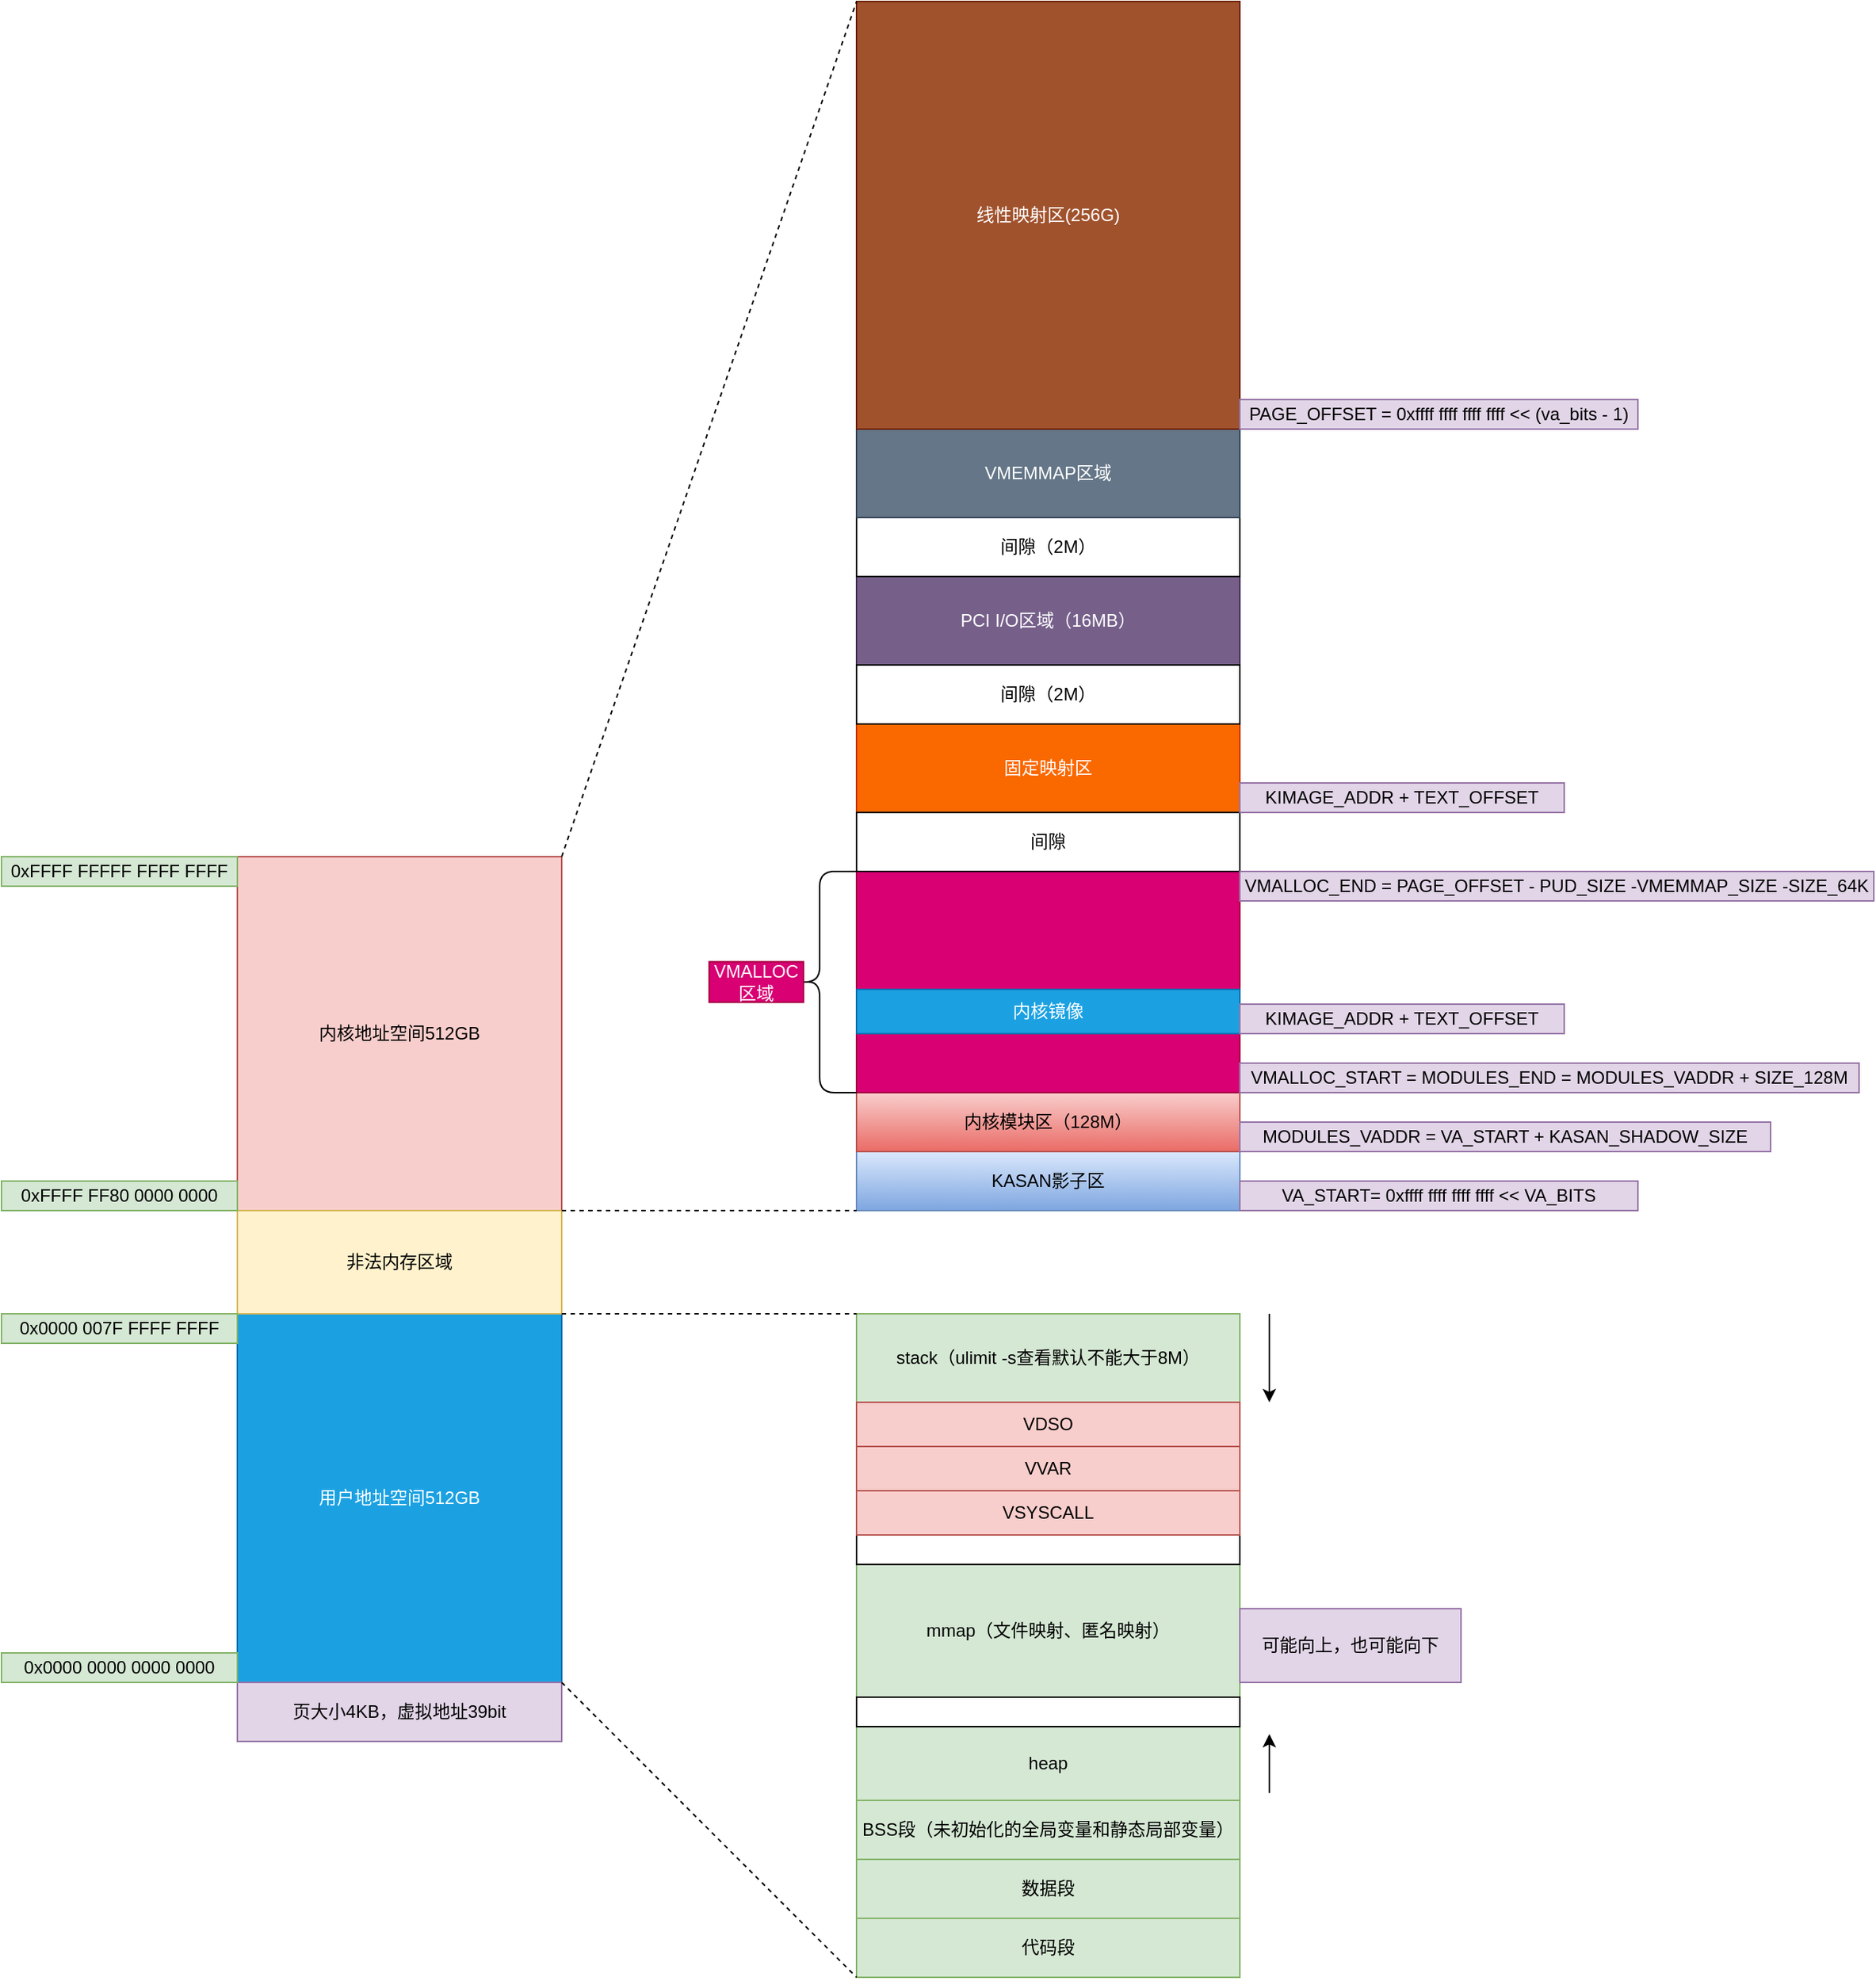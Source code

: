 <mxfile version="13.2.4" type="device"><diagram id="DO2iDvtEfvipJyE2oacH" name="arm64进程地址空间"><mxGraphModel dx="1731" dy="1972" grid="1" gridSize="10" guides="1" tooltips="1" connect="1" arrows="1" fold="1" page="1" pageScale="1" pageWidth="827" pageHeight="1169" math="0" shadow="0"><root><mxCell id="0"/><mxCell id="1" parent="0"/><mxCell id="VJfeOtRr0cRBtQSpoyic-1" value="代码段" style="rounded=0;whiteSpace=wrap;html=1;fillColor=#d5e8d4;strokeColor=#82b366;" vertex="1" parent="1"><mxGeometry x="460" y="720" width="260" height="40" as="geometry"/></mxCell><mxCell id="VJfeOtRr0cRBtQSpoyic-2" value="数据段" style="rounded=0;whiteSpace=wrap;html=1;fillColor=#d5e8d4;strokeColor=#82b366;" vertex="1" parent="1"><mxGeometry x="460" y="680" width="260" height="40" as="geometry"/></mxCell><mxCell id="VJfeOtRr0cRBtQSpoyic-3" value="BSS段（未初始化的全局变量和静态局部变量）" style="rounded=0;whiteSpace=wrap;html=1;fillColor=#d5e8d4;strokeColor=#82b366;" vertex="1" parent="1"><mxGeometry x="460" y="640" width="260" height="40" as="geometry"/></mxCell><mxCell id="VJfeOtRr0cRBtQSpoyic-5" value="heap" style="rounded=0;whiteSpace=wrap;html=1;fillColor=#d5e8d4;strokeColor=#82b366;" vertex="1" parent="1"><mxGeometry x="460" y="590" width="260" height="50" as="geometry"/></mxCell><mxCell id="VJfeOtRr0cRBtQSpoyic-6" value="内核地址空间512GB" style="rounded=0;whiteSpace=wrap;html=1;fillColor=#f8cecc;strokeColor=#b85450;" vertex="1" parent="1"><mxGeometry x="40" width="220" height="240" as="geometry"/></mxCell><mxCell id="VJfeOtRr0cRBtQSpoyic-7" value="用户地址空间512GB" style="rounded=0;whiteSpace=wrap;html=1;fillColor=#1ba1e2;strokeColor=#006EAF;fontColor=#ffffff;" vertex="1" parent="1"><mxGeometry x="40" y="310" width="220" height="250" as="geometry"/></mxCell><mxCell id="VJfeOtRr0cRBtQSpoyic-8" value="页大小4KB，虚拟地址39bit" style="text;html=1;strokeColor=#9673a6;fillColor=#e1d5e7;align=center;verticalAlign=middle;whiteSpace=wrap;rounded=0;" vertex="1" parent="1"><mxGeometry x="40" y="560" width="220" height="40" as="geometry"/></mxCell><mxCell id="VJfeOtRr0cRBtQSpoyic-9" value="非法内存区域" style="rounded=0;whiteSpace=wrap;html=1;fillColor=#fff2cc;strokeColor=#d6b656;" vertex="1" parent="1"><mxGeometry x="40" y="240" width="220" height="70" as="geometry"/></mxCell><mxCell id="VJfeOtRr0cRBtQSpoyic-10" value="0x0000 0000 0000 0000" style="text;html=1;strokeColor=#82b366;fillColor=#d5e8d4;align=center;verticalAlign=middle;whiteSpace=wrap;rounded=0;" vertex="1" parent="1"><mxGeometry x="-120" y="540" width="160" height="20" as="geometry"/></mxCell><mxCell id="VJfeOtRr0cRBtQSpoyic-11" value="0x0000 007F FFFF FFFF" style="text;html=1;strokeColor=#82b366;fillColor=#d5e8d4;align=center;verticalAlign=middle;whiteSpace=wrap;rounded=0;" vertex="1" parent="1"><mxGeometry x="-120" y="310" width="160" height="20" as="geometry"/></mxCell><mxCell id="VJfeOtRr0cRBtQSpoyic-12" value="0xFFFF FFFFF FFFF FFFF" style="text;html=1;strokeColor=#82b366;fillColor=#d5e8d4;align=center;verticalAlign=middle;whiteSpace=wrap;rounded=0;" vertex="1" parent="1"><mxGeometry x="-120" width="160" height="20" as="geometry"/></mxCell><mxCell id="VJfeOtRr0cRBtQSpoyic-13" value="0xFFFF FF80 0000 0000" style="text;html=1;strokeColor=#82b366;fillColor=#d5e8d4;align=center;verticalAlign=middle;whiteSpace=wrap;rounded=0;" vertex="1" parent="1"><mxGeometry x="-120" y="220" width="160" height="20" as="geometry"/></mxCell><mxCell id="VJfeOtRr0cRBtQSpoyic-14" value="stack（ulimit -s查看默认不能大于8M）" style="rounded=0;whiteSpace=wrap;html=1;fillColor=#d5e8d4;strokeColor=#82b366;" vertex="1" parent="1"><mxGeometry x="460" y="310" width="260" height="60" as="geometry"/></mxCell><mxCell id="VJfeOtRr0cRBtQSpoyic-15" value="mmap（文件映射、匿名映射）" style="rounded=0;whiteSpace=wrap;html=1;fillColor=#d5e8d4;strokeColor=#82b366;" vertex="1" parent="1"><mxGeometry x="460" y="480" width="260" height="90" as="geometry"/></mxCell><mxCell id="VJfeOtRr0cRBtQSpoyic-16" value="" style="rounded=0;whiteSpace=wrap;html=1;" vertex="1" parent="1"><mxGeometry x="460" y="460" width="260" height="20" as="geometry"/></mxCell><mxCell id="VJfeOtRr0cRBtQSpoyic-17" value="" style="rounded=0;whiteSpace=wrap;html=1;" vertex="1" parent="1"><mxGeometry x="460" y="570" width="260" height="20" as="geometry"/></mxCell><mxCell id="VJfeOtRr0cRBtQSpoyic-18" value="" style="endArrow=none;dashed=1;html=1;exitX=1;exitY=0;exitDx=0;exitDy=0;entryX=0;entryY=0;entryDx=0;entryDy=0;" edge="1" parent="1" source="VJfeOtRr0cRBtQSpoyic-7" target="VJfeOtRr0cRBtQSpoyic-14"><mxGeometry width="50" height="50" relative="1" as="geometry"><mxPoint x="360" y="340" as="sourcePoint"/><mxPoint x="400.0" y="50" as="targetPoint"/><Array as="points"><mxPoint x="360" y="310"/></Array></mxGeometry></mxCell><mxCell id="VJfeOtRr0cRBtQSpoyic-19" value="" style="endArrow=none;dashed=1;html=1;entryX=0;entryY=1;entryDx=0;entryDy=0;exitX=1;exitY=0;exitDx=0;exitDy=0;" edge="1" parent="1" source="VJfeOtRr0cRBtQSpoyic-8" target="VJfeOtRr0cRBtQSpoyic-1"><mxGeometry width="50" height="50" relative="1" as="geometry"><mxPoint x="260" y="610" as="sourcePoint"/><mxPoint x="310" y="560" as="targetPoint"/></mxGeometry></mxCell><mxCell id="VJfeOtRr0cRBtQSpoyic-20" value="" style="endArrow=classic;html=1;" edge="1" parent="1"><mxGeometry width="50" height="50" relative="1" as="geometry"><mxPoint x="740" y="310" as="sourcePoint"/><mxPoint x="740" y="370" as="targetPoint"/></mxGeometry></mxCell><mxCell id="VJfeOtRr0cRBtQSpoyic-21" value="" style="endArrow=classic;html=1;" edge="1" parent="1"><mxGeometry width="50" height="50" relative="1" as="geometry"><mxPoint x="740" y="635" as="sourcePoint"/><mxPoint x="740" y="595" as="targetPoint"/></mxGeometry></mxCell><mxCell id="VJfeOtRr0cRBtQSpoyic-23" value="VVAR" style="rounded=0;whiteSpace=wrap;html=1;fillColor=#f8cecc;strokeColor=#b85450;" vertex="1" parent="1"><mxGeometry x="460" y="400" width="260" height="30" as="geometry"/></mxCell><mxCell id="VJfeOtRr0cRBtQSpoyic-24" value="VDSO" style="rounded=0;whiteSpace=wrap;html=1;fillColor=#f8cecc;strokeColor=#b85450;" vertex="1" parent="1"><mxGeometry x="460" y="370" width="260" height="30" as="geometry"/></mxCell><mxCell id="VJfeOtRr0cRBtQSpoyic-25" value="VSYSCALL" style="rounded=0;whiteSpace=wrap;html=1;fillColor=#f8cecc;strokeColor=#b85450;" vertex="1" parent="1"><mxGeometry x="460" y="430" width="260" height="30" as="geometry"/></mxCell><mxCell id="VJfeOtRr0cRBtQSpoyic-26" value="可能向上，也可能向下" style="text;html=1;strokeColor=#9673a6;fillColor=#e1d5e7;align=center;verticalAlign=middle;whiteSpace=wrap;rounded=0;" vertex="1" parent="1"><mxGeometry x="720" y="510" width="150" height="50" as="geometry"/></mxCell><mxCell id="VJfeOtRr0cRBtQSpoyic-27" value="KASAN影子区" style="rounded=0;whiteSpace=wrap;html=1;fillColor=#dae8fc;strokeColor=#6c8ebf;gradientColor=#7ea6e0;" vertex="1" parent="1"><mxGeometry x="460" y="200" width="260" height="40" as="geometry"/></mxCell><mxCell id="VJfeOtRr0cRBtQSpoyic-28" value="" style="endArrow=none;dashed=1;html=1;entryX=0;entryY=1;entryDx=0;entryDy=0;exitX=1;exitY=0;exitDx=0;exitDy=0;" edge="1" parent="1" source="VJfeOtRr0cRBtQSpoyic-9" target="VJfeOtRr0cRBtQSpoyic-27"><mxGeometry width="50" height="50" relative="1" as="geometry"><mxPoint x="280" y="270" as="sourcePoint"/><mxPoint x="330" y="220" as="targetPoint"/></mxGeometry></mxCell><mxCell id="VJfeOtRr0cRBtQSpoyic-29" value="VA_START= 0xffff ffff ffff ffff &amp;lt;&amp;lt; VA_BITS" style="text;html=1;strokeColor=#9673a6;fillColor=#e1d5e7;align=center;verticalAlign=middle;whiteSpace=wrap;rounded=0;" vertex="1" parent="1"><mxGeometry x="720" y="220" width="270" height="20" as="geometry"/></mxCell><mxCell id="VJfeOtRr0cRBtQSpoyic-30" value="内核模块区（128M）" style="rounded=0;whiteSpace=wrap;html=1;fillColor=#f8cecc;strokeColor=#b85450;gradientColor=#ea6b66;" vertex="1" parent="1"><mxGeometry x="460" y="160" width="260" height="40" as="geometry"/></mxCell><mxCell id="VJfeOtRr0cRBtQSpoyic-31" value="MODULES_VADDR = VA_START + KASAN_SHADOW_SIZE" style="text;html=1;strokeColor=#9673a6;fillColor=#e1d5e7;align=center;verticalAlign=middle;whiteSpace=wrap;rounded=0;" vertex="1" parent="1"><mxGeometry x="720" y="180" width="360" height="20" as="geometry"/></mxCell><mxCell id="VJfeOtRr0cRBtQSpoyic-32" value="" style="rounded=0;whiteSpace=wrap;html=1;fillColor=#d80073;strokeColor=#A50040;fontColor=#ffffff;" vertex="1" parent="1"><mxGeometry x="460" y="10" width="260" height="150" as="geometry"/></mxCell><mxCell id="VJfeOtRr0cRBtQSpoyic-33" value="VMALLOC_START = MODULES_END = MODULES_VADDR + SIZE_128M" style="text;html=1;strokeColor=#9673a6;fillColor=#e1d5e7;align=center;verticalAlign=middle;whiteSpace=wrap;rounded=0;" vertex="1" parent="1"><mxGeometry x="720" y="140" width="420" height="20" as="geometry"/></mxCell><mxCell id="VJfeOtRr0cRBtQSpoyic-34" value="&lt;span&gt;内核镜像&lt;/span&gt;" style="rounded=0;whiteSpace=wrap;html=1;fillColor=#1ba1e2;strokeColor=#006EAF;fontColor=#ffffff;" vertex="1" parent="1"><mxGeometry x="460" y="90" width="260" height="30" as="geometry"/></mxCell><mxCell id="VJfeOtRr0cRBtQSpoyic-37" value="KIMAGE_ADDR + TEXT_OFFSET" style="text;html=1;strokeColor=#9673a6;fillColor=#e1d5e7;align=center;verticalAlign=middle;whiteSpace=wrap;rounded=0;" vertex="1" parent="1"><mxGeometry x="720" y="100" width="220" height="20" as="geometry"/></mxCell><mxCell id="VJfeOtRr0cRBtQSpoyic-38" value="" style="shape=curlyBracket;whiteSpace=wrap;html=1;rounded=1;" vertex="1" parent="1"><mxGeometry x="410" y="10" width="50" height="150" as="geometry"/></mxCell><mxCell id="VJfeOtRr0cRBtQSpoyic-39" value="VMALLOC&lt;br&gt;区域" style="text;html=1;strokeColor=#A50040;fillColor=#d80073;align=center;verticalAlign=middle;whiteSpace=wrap;rounded=0;fontColor=#ffffff;" vertex="1" parent="1"><mxGeometry x="360" y="71.25" width="64" height="27.5" as="geometry"/></mxCell><mxCell id="VJfeOtRr0cRBtQSpoyic-40" value="固定映射区" style="rounded=0;whiteSpace=wrap;html=1;fillColor=#fa6800;strokeColor=#C73500;fontColor=#ffffff;" vertex="1" parent="1"><mxGeometry x="460" y="-90" width="260" height="60" as="geometry"/></mxCell><mxCell id="VJfeOtRr0cRBtQSpoyic-41" value="间隙" style="rounded=0;whiteSpace=wrap;html=1;" vertex="1" parent="1"><mxGeometry x="460" y="-30" width="260" height="40" as="geometry"/></mxCell><mxCell id="VJfeOtRr0cRBtQSpoyic-42" value="VMALLOC_END = PAGE_OFFSET - PUD_SIZE -VMEMMAP_SIZE -SIZE_64K" style="text;html=1;strokeColor=#9673a6;fillColor=#e1d5e7;align=center;verticalAlign=middle;whiteSpace=wrap;rounded=0;" vertex="1" parent="1"><mxGeometry x="720" y="10" width="430" height="20" as="geometry"/></mxCell><mxCell id="VJfeOtRr0cRBtQSpoyic-43" value="KIMAGE_ADDR + TEXT_OFFSET" style="text;html=1;strokeColor=#9673a6;fillColor=#e1d5e7;align=center;verticalAlign=middle;whiteSpace=wrap;rounded=0;" vertex="1" parent="1"><mxGeometry x="720" y="-50" width="220" height="20" as="geometry"/></mxCell><mxCell id="VJfeOtRr0cRBtQSpoyic-44" value="PCI I/O区域（16MB）" style="rounded=0;whiteSpace=wrap;html=1;fillColor=#76608a;strokeColor=#432D57;fontColor=#ffffff;" vertex="1" parent="1"><mxGeometry x="460" y="-190" width="260" height="60" as="geometry"/></mxCell><mxCell id="VJfeOtRr0cRBtQSpoyic-45" value="间隙（2M）" style="rounded=0;whiteSpace=wrap;html=1;" vertex="1" parent="1"><mxGeometry x="460" y="-130" width="260" height="40" as="geometry"/></mxCell><mxCell id="VJfeOtRr0cRBtQSpoyic-46" value="间隙（2M）" style="rounded=0;whiteSpace=wrap;html=1;" vertex="1" parent="1"><mxGeometry x="460" y="-230" width="260" height="40" as="geometry"/></mxCell><mxCell id="VJfeOtRr0cRBtQSpoyic-47" value="VMEMMAP区域" style="rounded=0;whiteSpace=wrap;html=1;fillColor=#647687;strokeColor=#314354;fontColor=#ffffff;" vertex="1" parent="1"><mxGeometry x="460" y="-290" width="260" height="60" as="geometry"/></mxCell><mxCell id="VJfeOtRr0cRBtQSpoyic-48" value="线性映射区(256G)" style="rounded=0;whiteSpace=wrap;html=1;fillColor=#a0522d;strokeColor=#6D1F00;fontColor=#ffffff;" vertex="1" parent="1"><mxGeometry x="460" y="-580" width="260" height="290" as="geometry"/></mxCell><mxCell id="VJfeOtRr0cRBtQSpoyic-49" value="" style="endArrow=none;dashed=1;html=1;entryX=0;entryY=0;entryDx=0;entryDy=0;" edge="1" parent="1" target="VJfeOtRr0cRBtQSpoyic-48"><mxGeometry width="50" height="50" relative="1" as="geometry"><mxPoint x="260" as="sourcePoint"/><mxPoint x="310" y="-50" as="targetPoint"/></mxGeometry></mxCell><mxCell id="VJfeOtRr0cRBtQSpoyic-50" value="PAGE_OFFSET = 0xffff ffff ffff ffff &amp;lt;&amp;lt; (va_bits - 1)" style="text;html=1;strokeColor=#9673a6;fillColor=#e1d5e7;align=center;verticalAlign=middle;whiteSpace=wrap;rounded=0;" vertex="1" parent="1"><mxGeometry x="720" y="-310" width="270" height="20" as="geometry"/></mxCell></root></mxGraphModel></diagram></mxfile>